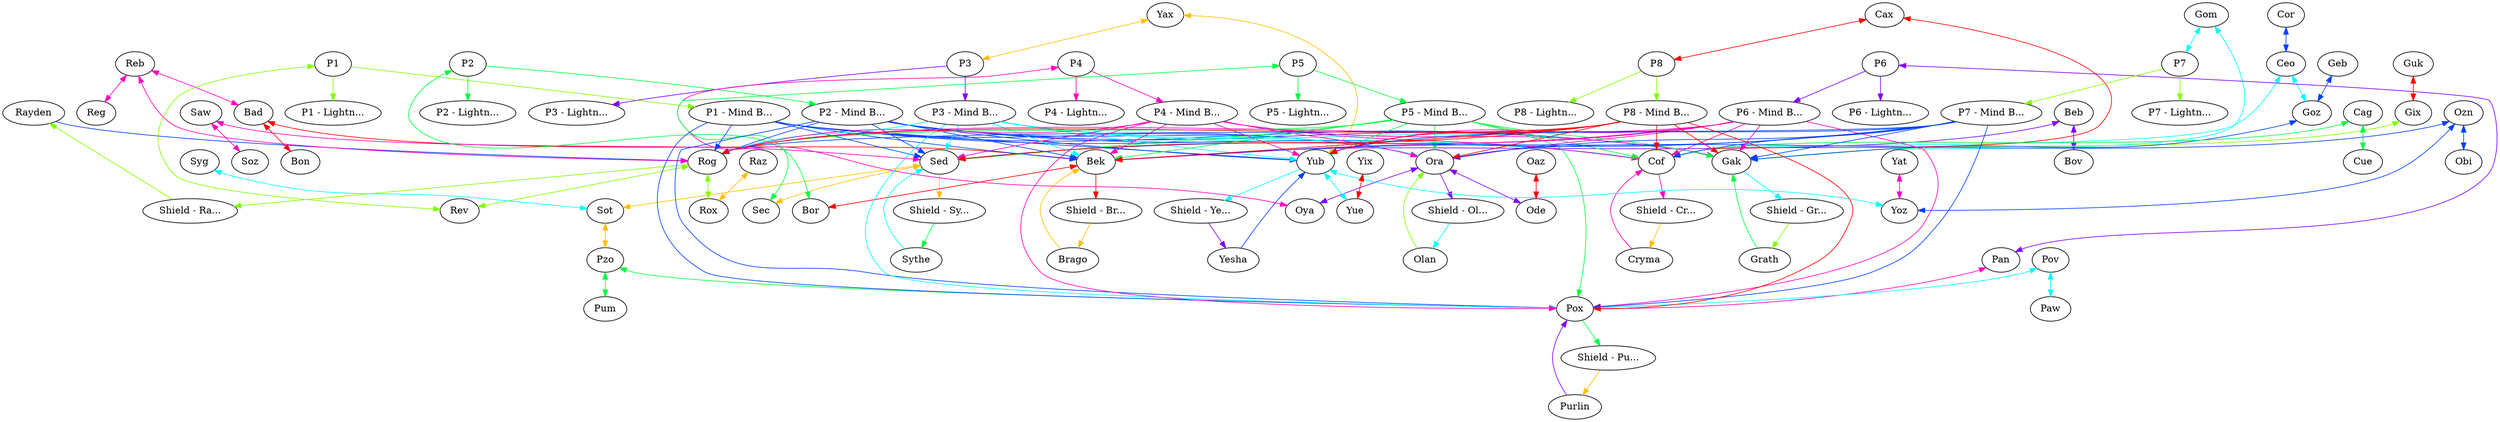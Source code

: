 graph x {
"Rayden" [pos="2.84722222222222,-3.51388888888889",label="Rayden"]
"Brago" [pos="3.41666666666667,-4.43055555555556",label="Brago"]
"Sythe" [pos="4.23611111111111,-4.06944444444444",label="Sythe"]
"Purlin" [pos="5.18055555555556,-4.26388888888889",label="Purlin"]
"Cryma" [pos="5.44444444444444,-5.44444444444444",label="Cryma"]
"Grath" [pos="4.58333333333333,-5.25",label="Grath"]
"Olan" [pos="3.80555555555556,-5.63888888888889",label="Olan"]
"Yesha" [pos="2.88888888888889,-5.31944444444444",label="Yesha"]
"Shield - Rayden" [pos="3.22222222222222,-3.69444444444444",label="Shield - Ra..."]
"Shield - Brago" [pos="3.79166666666667,-4.61111111111111",label="Shield - Br..."]
"Shield - Sythe" [pos="4.61111111111111,-4.20833333333333",label="Shield - Sy..."]
"Shield - Purlin" [pos="5.56944444444444,-4.44444444444444",label="Shield - Pu..."]
"Shield - Cryma" [pos="5.81944444444444,-5.61111111111111",label="Shield - Cr..."]
"Shield - Grath" [pos="4.97222222222222,-5.41666666666667",label="Shield - Gr..."]
"Shield - Olan" [pos="4.18055555555556,-5.83333333333333",label="Shield - Ol..."]
"Shield - Yesha" [pos="3.26388888888889,-5.48611111111111",label="Shield - Ye..."]
"Rog" [pos="1.75,-1.91666666666667",label="Rog"]
"Sed" [pos="4.875,-2.22222222222222",label="Sed"]
"Pox" [pos="6.68055555555556,-2.5",label="Pox"]
"Gak" [pos="7.13888888888889,-4.33333333333333",label="Gak"]
"Cof" [pos="7.20833333333333,-6.48611111111111",label="Cof"]
"Ora" [pos="3.80555555555556,-7.33333333333333",label="Ora"]
"Yub" [pos="1.80555555555556,-6.66666666666667",label="Yub"]
"Bek" [pos="1.69444444444444,-4.01388888888889",label="Bek"]
"Rev" [pos="1.01388888888889,-1.69444444444444",label="Rev"]
"Rox" [pos="2.51388888888889,-1.68055555555556",label="Rox"]
"Raz" [pos="2.88888888888889,-2.31944444444444",label="Raz"]
"Reb" [pos="1.59722222222222,-2.70833333333333",label="Reb"]
"Reg" [pos="2.09722222222222,-3.02777777777778",label="Reg"]
"Bad" [pos="1.30555555555556,-3.375",label="Bad"]
"Bon" [pos="0.694444444444444,-3.55555555555556",label="Bon"]
"Bor" [pos="1.13888888888889,-4.52777777777778",label="Bor"]
"Beb" [pos="2.26388888888889,-4.48611111111111",label="Beb"]
"Bov" [pos="1.90277777777778,-5.04166666666667",label="Bov"]
"Sec" [pos="4.34722222222222,-1.65277777777778",label="Sec"]
"Saw" [pos="4.30555555555556,-2.625",label="Saw"]
"Soz" [pos="3.88888888888889,-3",label="Soz"]
"Sot" [pos="5.47222222222222,-2.55555555555556",label="Sot"]
"Syg" [pos="5.15277777777778,-3.20833333333333",label="Syg"]
"Pzo" [pos="6.05555555555556,-2.65277777777778",label="Pzo"]
"Pum" [pos="6.125,-3.375",label="Pum"]
"Pan" [pos="6.48611111111111,-1.66666666666667",label="Pan"]
"Pov" [pos="7.34722222222222,-2.16666666666667",label="Pov"]
"Paw" [pos="7.70833333333333,-1.625",label="Paw"]
"Gom" [pos="7.72222222222222,-3.80555555555556",label="Gom"]
"Gix" [pos="7.65277777777778,-4.83333333333333",label="Gix"]
"Guk" [pos="7.72222222222222,-5.45833333333333",label="Guk"]
"Goz" [pos="6.72222222222222,-5.04166666666667",label="Goz"]
"Geb" [pos="6.19444444444444,-4.70833333333333",label="Geb"]
"Ceo" [pos="6.77777777777778,-5.77777777777778",label="Ceo"]
"Cor" [pos="6.20833333333333,-6.09722222222222",label="Cor"]
"Cax" [pos="6.84722222222222,-7.20833333333333",label="Cax"]
"Cag" [pos="7.76388888888889,-6.79166666666667",label="Cag"]
"Cue" [pos="7.68055555555556,-7.5",label="Cue"]
"Oaz" [pos="5.19444444444444,-7.51388888888889",label="Oaz"]
"Ode" [pos="4.48611111111111,-7.63888888888889",label="Ode"]
"Oya" [pos="4.22222222222222,-6.61111111111111",label="Oya"]
"Ozn" [pos="3.01388888888889,-7.08333333333333",label="Ozn"]
"Obi" [pos="3.09722222222222,-6.375",label="Obi"]
"Yoz" [pos="2.41666666666667,-6.93055555555556",label="Yoz"]
"Yat" [pos="2.30555555555556,-7.625",label="Yat"]
"Yax" [pos="1.45833333333333,-7.30555555555556",label="Yax"]
"Yue" [pos="1.19444444444444,-6.13888888888889",label="Yue"]
"Yix" [pos="0.680555555555556,-6.5",label="Yix"]
"P1" [pos="0.763888888888889,-2.27777777777778",label="P1"]
"P2" [pos="0.777777777777778,-5.02777777777778",label="P2"]
"P3" [pos="0.819444444444444,-7.38888888888889",label="P3"]
"P4" [pos="4.93055555555556,-6.36111111111111",label="P4"]
"P5" [pos="3.63888888888889,-1.5",label="P5"]
"P6" [pos="5.81944444444444,-1.48611111111111",label="P6"]
"P7" [pos="7.56944444444444,-3.08333333333333",label="P7"]
"P8" [pos="6.18055555555556,-7",label="P8"]
"P1 - Mind Blast" [pos="0.180555555555556,-2.125",label="P1 - Mind B..."]
"P2 - Mind Blast" [pos="0.180555555555556,-3.54166666666667",label="P2 - Mind B..."]
"P3 - Mind Blast" [pos="0.180555555555556,-5.02777777777778",label="P3 - Mind B..."]
"P4 - Mind Blast" [pos="0.180555555555556,-6.58333333333333",label="P4 - Mind B..."]
"P5 - Mind Blast" [pos="8.23611111111111,-2.125",label="P5 - Mind B..."]
"P6 - Mind Blast" [pos="8.25,-3.54166666666667",label="P6 - Mind B..."]
"P7 - Mind Blast" [pos="8.23611111111111,-5.01388888888889",label="P7 - Mind B..."]
"P8 - Mind Blast" [pos="8.23611111111111,-6.56944444444444",label="P8 - Mind B..."]
"P1 - Lightning Bolt" [pos="0.180555555555556,-2.54166666666667",label="P1 - Lightn..."]
"P2 - Lightning Bolt" [pos="0.180555555555556,-3.95833333333333",label="P2 - Lightn..."]
"P3 - Lightning Bolt" [pos="0.180555555555556,-5.43055555555556",label="P3 - Lightn..."]
"P4 - Lightning Bolt" [pos="0.180555555555556,-6.98611111111111",label="P4 - Lightn..."]
"P5 - Lightning Bolt" [pos="8.23611111111111,-2.54166666666667",label="P5 - Lightn..."]
"P6 - Lightning Bolt" [pos="8.23611111111111,-3.95833333333333",label="P6 - Lightn..."]
"P7 - Lightning Bolt" [pos="8.23611111111111,-5.43055555555556",label="P7 - Lightn..."]
"P8 - Lightning Bolt" [pos="8.23611111111111,-6.97222222222222",label="P8 - Lightn..."]
"Yax" -- "P3" [dir="both",color="0.125,1,1"]
"Yax" -- "Yub" [dir="both",color="0.125,1,1"]
"Olan" -- "Ora" [dir="forward",color="0.25,1,1"]
"P2" -- "Bor" [dir="both",color="0.375,1,1"]
"P2" -- "P2 - Lightning Bolt" [dir="forward",color="0.375,1,1"]
"P2" -- "P2 - Mind Blast" [dir="forward",color="0.375,1,1"]
"Gom" -- "P7" [dir="both",color="0.5,1,1"]
"Gom" -- "Gak" [dir="both",color="0.5,1,1"]
"Geb" -- "Goz" [dir="both",color="0.625,1,1"]
"P3" -- "P3 - Lightning Bolt" [dir="forward",color="0.75,1,1"]
"P3" -- "P3 - Mind Blast" [dir="forward",color="0.75,1,1"]
"Reb" -- "Reg" [dir="both",color="0.875,1,1"]
"Reb" -- "Bad" [dir="both",color="0.875,1,1"]
"Reb" -- "Rog" [dir="both",color="0.875,1,1"]
"Oaz" -- "Ode" [dir="both",color="1,1,1"]
"Shield - Cryma" -- "Cryma" [dir="forward",color="0.125,1,1"]
"P7" -- "P7 - Mind Blast" [dir="forward",color="0.25,1,1"]
"P7" -- "P7 - Lightning Bolt" [dir="forward",color="0.25,1,1"]
"P5" -- "P5 - Lightning Bolt" [dir="forward",color="0.375,1,1"]
"P5" -- "P5 - Mind Blast" [dir="forward",color="0.375,1,1"]
"P5" -- "Sec" [dir="both",color="0.375,1,1"]
"P3 - Mind Blast" -- "Cof" [dir="forward",color="0.5,1,1"]
"P3 - Mind Blast" -- "Ora" [dir="forward",color="0.5,1,1"]
"P3 - Mind Blast" -- "Sed" [dir="forward",color="0.5,1,1"]
"P3 - Mind Blast" -- "Rog" [dir="forward",color="0.5,1,1"]
"P3 - Mind Blast" -- "Bek" [dir="forward",color="0.5,1,1"]
"P3 - Mind Blast" -- "Pox" [dir="forward",color="0.5,1,1"]
"P3 - Mind Blast" -- "Yub" [dir="forward",color="0.5,1,1"]
"P3 - Mind Blast" -- "Gak" [dir="forward",color="0.5,1,1"]
"Ozn" -- "Ora" [dir="both",color="0.625,1,1"]
"Ozn" -- "Obi" [dir="both",color="0.625,1,1"]
"Ozn" -- "Yoz" [dir="both",color="0.625,1,1"]
"Shield - Yesha" -- "Yesha" [dir="forward",color="0.75,1,1"]
"Saw" -- "Soz" [dir="both",color="0.875,1,1"]
"Saw" -- "Sed" [dir="both",color="0.875,1,1"]
"Guk" -- "Gix" [dir="both",color="1,1,1"]
"Sed" -- "Shield - Sythe" [dir="forward",color="0.125,1,1"]
"Sed" -- "Sec" [dir="both",color="0.125,1,1"]
"Sed" -- "Sot" [dir="both",color="0.125,1,1"]
"Rog" -- "Rox" [dir="both",color="0.25,1,1"]
"Rog" -- "Shield - Rayden" [dir="forward",color="0.25,1,1"]
"Rog" -- "Rev" [dir="both",color="0.25,1,1"]
"Cag" -- "Cof" [dir="both",color="0.375,1,1"]
"Cag" -- "Cue" [dir="both",color="0.375,1,1"]
"Syg" -- "Sot" [dir="both",color="0.5,1,1"]
"Rayden" -- "Rog" [dir="forward",color="0.625,1,1"]
"Beb" -- "Bek" [dir="both",color="0.75,1,1"]
"Beb" -- "Bov" [dir="both",color="0.75,1,1"]
"P4" -- "P4 - Lightning Bolt" [dir="forward",color="0.875,1,1"]
"P4" -- "P4 - Mind Blast" [dir="forward",color="0.875,1,1"]
"P4" -- "Oya" [dir="both",color="0.875,1,1"]
"Bad" -- "Bek" [dir="both",color="1,1,1"]
"Bad" -- "Bon" [dir="both",color="1,1,1"]
"Brago" -- "Bek" [dir="forward",color="0.125,1,1"]
"P1" -- "P1 - Mind Blast" [dir="forward",color="0.25,1,1"]
"P1" -- "P1 - Lightning Bolt" [dir="forward",color="0.25,1,1"]
"P1" -- "Rev" [dir="both",color="0.25,1,1"]
"Shield - Olan" -- "Olan" [dir="forward",color="0.5,1,1"]
"Cor" -- "Ceo" [dir="both",color="0.625,1,1"]
"P6" -- "P6 - Mind Blast" [dir="forward",color="0.75,1,1"]
"P6" -- "Pan" [dir="both",color="0.75,1,1"]
"P6" -- "P6 - Lightning Bolt" [dir="forward",color="0.75,1,1"]
"Yat" -- "Yoz" [dir="both",color="0.875,1,1"]
"Cax" -- "Cof" [dir="both",color="1,1,1"]
"Cax" -- "P8" [dir="both",color="1,1,1"]
"Sot" -- "Pzo" [dir="both",color="0.125,1,1"]
"Grath" -- "Gak" [dir="forward",color="0.375,1,1"]
"Ceo" -- "Cof" [dir="both",color="0.5,1,1"]
"Ceo" -- "Goz" [dir="both",color="0.5,1,1"]
"Yesha" -- "Yub" [dir="forward",color="0.625,1,1"]
"Purlin" -- "Pox" [dir="forward",color="0.75,1,1"]
"Cryma" -- "Cof" [dir="forward",color="0.875,1,1"]
"Yix" -- "Yue" [dir="both",color="1,1,1"]
"Shield - Purlin" -- "Purlin" [dir="forward",color="0.125,1,1"]
"P8" -- "P8 - Lightning Bolt" [dir="forward",color="0.25,1,1"]
"P8" -- "P8 - Mind Blast" [dir="forward",color="0.25,1,1"]
"Pzo" -- "Pox" [dir="both",color="0.375,1,1"]
"Pzo" -- "Pum" [dir="both",color="0.375,1,1"]
"Pov" -- "Pox" [dir="both",color="0.5,1,1"]
"Pov" -- "Paw" [dir="both",color="0.5,1,1"]
"P7 - Mind Blast" -- "Cof" [dir="forward",color="0.625,1,1"]
"P7 - Mind Blast" -- "Ora" [dir="forward",color="0.625,1,1"]
"P7 - Mind Blast" -- "Sed" [dir="forward",color="0.625,1,1"]
"P7 - Mind Blast" -- "Rog" [dir="forward",color="0.625,1,1"]
"P7 - Mind Blast" -- "Bek" [dir="forward",color="0.625,1,1"]
"P7 - Mind Blast" -- "Pox" [dir="forward",color="0.625,1,1"]
"P7 - Mind Blast" -- "Yub" [dir="forward",color="0.625,1,1"]
"P7 - Mind Blast" -- "Gak" [dir="forward",color="0.625,1,1"]
"Ora" -- "Ode" [dir="both",color="0.75,1,1"]
"Ora" -- "Oya" [dir="both",color="0.75,1,1"]
"Ora" -- "Shield - Olan" [dir="forward",color="0.75,1,1"]
"Pan" -- "Pox" [dir="both",color="0.875,1,1"]
"Bek" -- "Bor" [dir="both",color="1,1,1"]
"Bek" -- "Shield - Brago" [dir="forward",color="1,1,1"]
"Shield - Rayden" -- "Rayden" [dir="forward",color="0.25,1,1"]
"Shield - Sythe" -- "Sythe" [dir="forward",color="0.375,1,1"]
"P1 - Mind Blast" -- "Cof" [dir="forward",color="0.625,1,1"]
"P1 - Mind Blast" -- "Ora" [dir="forward",color="0.625,1,1"]
"P1 - Mind Blast" -- "Sed" [dir="forward",color="0.625,1,1"]
"P1 - Mind Blast" -- "Rog" [dir="forward",color="0.625,1,1"]
"P1 - Mind Blast" -- "Bek" [dir="forward",color="0.625,1,1"]
"P1 - Mind Blast" -- "Pox" [dir="forward",color="0.625,1,1"]
"P1 - Mind Blast" -- "Yub" [dir="forward",color="0.625,1,1"]
"P1 - Mind Blast" -- "Gak" [dir="forward",color="0.625,1,1"]
"P4 - Mind Blast" -- "Cof" [dir="forward",color="0.875,1,1"]
"P4 - Mind Blast" -- "Ora" [dir="forward",color="0.875,1,1"]
"P4 - Mind Blast" -- "Sed" [dir="forward",color="0.875,1,1"]
"P4 - Mind Blast" -- "Rog" [dir="forward",color="0.875,1,1"]
"P4 - Mind Blast" -- "Bek" [dir="forward",color="0.875,1,1"]
"P4 - Mind Blast" -- "Pox" [dir="forward",color="0.875,1,1"]
"P4 - Mind Blast" -- "Yub" [dir="forward",color="0.875,1,1"]
"P4 - Mind Blast" -- "Gak" [dir="forward",color="0.875,1,1"]
"P8 - Mind Blast" -- "Cof" [dir="forward",color="1,1,1"]
"P8 - Mind Blast" -- "Ora" [dir="forward",color="1,1,1"]
"P8 - Mind Blast" -- "Sed" [dir="forward",color="1,1,1"]
"P8 - Mind Blast" -- "Rog" [dir="forward",color="1,1,1"]
"P8 - Mind Blast" -- "Bek" [dir="forward",color="1,1,1"]
"P8 - Mind Blast" -- "Pox" [dir="forward",color="1,1,1"]
"P8 - Mind Blast" -- "Yub" [dir="forward",color="1,1,1"]
"P8 - Mind Blast" -- "Gak" [dir="forward",color="1,1,1"]
"P5 - Mind Blast" -- "Cof" [dir="forward",color="0.375,1,1"]
"P5 - Mind Blast" -- "Ora" [dir="forward",color="0.375,1,1"]
"P5 - Mind Blast" -- "Sed" [dir="forward",color="0.375,1,1"]
"P5 - Mind Blast" -- "Rog" [dir="forward",color="0.375,1,1"]
"P5 - Mind Blast" -- "Bek" [dir="forward",color="0.375,1,1"]
"P5 - Mind Blast" -- "Pox" [dir="forward",color="0.375,1,1"]
"P5 - Mind Blast" -- "Yub" [dir="forward",color="0.375,1,1"]
"P5 - Mind Blast" -- "Gak" [dir="forward",color="0.375,1,1"]
"Yub" -- "Shield - Yesha" [dir="forward",color="0.5,1,1"]
"Yub" -- "Yue" [dir="both",color="0.5,1,1"]
"Yub" -- "Yoz" [dir="both",color="0.5,1,1"]
"P2 - Mind Blast" -- "Cof" [dir="forward",color="0.625,1,1"]
"P2 - Mind Blast" -- "Ora" [dir="forward",color="0.625,1,1"]
"P2 - Mind Blast" -- "Sed" [dir="forward",color="0.625,1,1"]
"P2 - Mind Blast" -- "Rog" [dir="forward",color="0.625,1,1"]
"P2 - Mind Blast" -- "Bek" [dir="forward",color="0.625,1,1"]
"P2 - Mind Blast" -- "Pox" [dir="forward",color="0.625,1,1"]
"P2 - Mind Blast" -- "Yub" [dir="forward",color="0.625,1,1"]
"P2 - Mind Blast" -- "Gak" [dir="forward",color="0.625,1,1"]
"Cof" -- "Shield - Cryma" [dir="forward",color="0.875,1,1"]
"Raz" -- "Rox" [dir="both",color="0.125,1,1"]
"Gix" -- "Gak" [dir="both",color="0.25,1,1"]
"Sythe" -- "Sed" [dir="forward",color="0.5,1,1"]
"Goz" -- "Gak" [dir="both",color="0.625,1,1"]
"P6 - Mind Blast" -- "Cof" [dir="forward",color="0.875,1,1"]
"P6 - Mind Blast" -- "Ora" [dir="forward",color="0.875,1,1"]
"P6 - Mind Blast" -- "Sed" [dir="forward",color="0.875,1,1"]
"P6 - Mind Blast" -- "Rog" [dir="forward",color="0.875,1,1"]
"P6 - Mind Blast" -- "Bek" [dir="forward",color="0.875,1,1"]
"P6 - Mind Blast" -- "Pox" [dir="forward",color="0.875,1,1"]
"P6 - Mind Blast" -- "Yub" [dir="forward",color="0.875,1,1"]
"P6 - Mind Blast" -- "Gak" [dir="forward",color="0.875,1,1"]
"Shield - Brago" -- "Brago" [dir="forward",color="0.125,1,1"]
"Shield - Grath" -- "Grath" [dir="forward",color="0.25,1,1"]
"Pox" -- "Shield - Purlin" [dir="forward",color="0.375,1,1"]
"Gak" -- "Shield - Grath" [dir="forward",color="0.5,1,1"]
}
